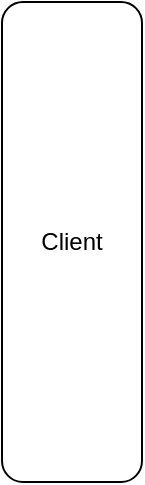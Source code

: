 <mxfile version="12.8.5"><diagram id="TK1qMnbGNgdZ90f7o9pc" name="Page-1"><mxGraphModel dx="946" dy="565" grid="1" gridSize="10" guides="1" tooltips="1" connect="1" arrows="1" fold="1" page="1" pageScale="1" pageWidth="827" pageHeight="1169" math="0" shadow="0"><root><mxCell id="0"/><mxCell id="1" parent="0"/><mxCell id="svqjUCzUEVIyBiBZKnsI-2" value="Client" style="rounded=1;whiteSpace=wrap;html=1;" vertex="1" parent="1"><mxGeometry x="80" y="170" width="70" height="240" as="geometry"/></mxCell></root></mxGraphModel></diagram></mxfile>